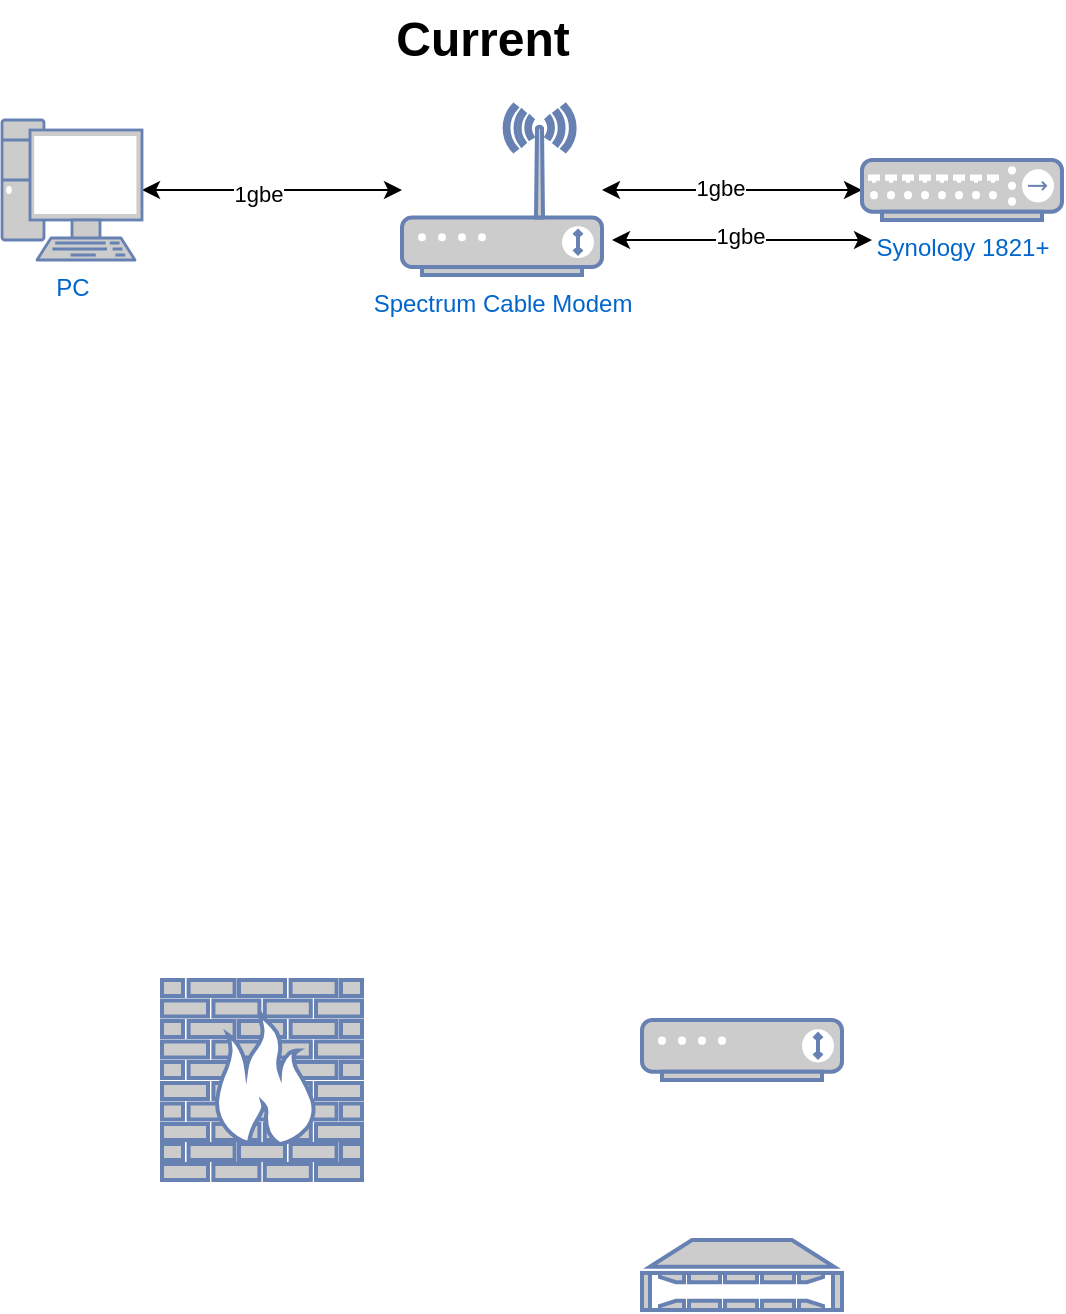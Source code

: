 <mxfile version="24.5.5" type="github">
  <diagram name="Page-1" id="WXMqCfQF9rJnC08O4d5a">
    <mxGraphModel dx="699" dy="1530" grid="1" gridSize="10" guides="1" tooltips="1" connect="1" arrows="1" fold="1" page="1" pageScale="1" pageWidth="850" pageHeight="1100" math="0" shadow="0">
      <root>
        <mxCell id="0" />
        <mxCell id="1" parent="0" />
        <mxCell id="G9D556FyMyx1McF1OM7r-12" style="edgeStyle=orthogonalEdgeStyle;rounded=0;orthogonalLoop=1;jettySize=auto;html=1;startArrow=classic;startFill=1;" edge="1" parent="1" source="G9D556FyMyx1McF1OM7r-2" target="G9D556FyMyx1McF1OM7r-7">
          <mxGeometry relative="1" as="geometry" />
        </mxCell>
        <mxCell id="G9D556FyMyx1McF1OM7r-15" value="1gbe" style="edgeLabel;html=1;align=center;verticalAlign=middle;resizable=0;points=[];" vertex="1" connectable="0" parent="G9D556FyMyx1McF1OM7r-12">
          <mxGeometry x="-0.108" y="-2" relative="1" as="geometry">
            <mxPoint as="offset" />
          </mxGeometry>
        </mxCell>
        <mxCell id="G9D556FyMyx1McF1OM7r-2" value="PC" style="fontColor=#0066CC;verticalAlign=top;verticalLabelPosition=bottom;labelPosition=center;align=center;html=1;outlineConnect=0;fillColor=#CCCCCC;strokeColor=#6881B3;gradientColor=none;gradientDirection=north;strokeWidth=2;shape=mxgraph.networks.pc;" vertex="1" parent="1">
          <mxGeometry x="40" y="90" width="70" height="70" as="geometry" />
        </mxCell>
        <mxCell id="G9D556FyMyx1McF1OM7r-3" value="" style="fontColor=#0066CC;verticalAlign=top;verticalLabelPosition=bottom;labelPosition=center;align=center;html=1;outlineConnect=0;fillColor=#CCCCCC;strokeColor=#6881B3;gradientColor=none;gradientDirection=north;strokeWidth=2;shape=mxgraph.networks.firewall;" vertex="1" parent="1">
          <mxGeometry x="120" y="520" width="100" height="100" as="geometry" />
        </mxCell>
        <mxCell id="G9D556FyMyx1McF1OM7r-11" style="edgeStyle=orthogonalEdgeStyle;rounded=0;orthogonalLoop=1;jettySize=auto;html=1;startArrow=classic;startFill=1;" edge="1" parent="1" source="G9D556FyMyx1McF1OM7r-4" target="G9D556FyMyx1McF1OM7r-7">
          <mxGeometry relative="1" as="geometry" />
        </mxCell>
        <mxCell id="G9D556FyMyx1McF1OM7r-16" value="1gbe" style="edgeLabel;html=1;align=center;verticalAlign=middle;resizable=0;points=[];" vertex="1" connectable="0" parent="G9D556FyMyx1McF1OM7r-11">
          <mxGeometry x="0.092" y="-1" relative="1" as="geometry">
            <mxPoint as="offset" />
          </mxGeometry>
        </mxCell>
        <mxCell id="G9D556FyMyx1McF1OM7r-4" value="Synology 1821+" style="fontColor=#0066CC;verticalAlign=top;verticalLabelPosition=bottom;labelPosition=center;align=center;html=1;outlineConnect=0;fillColor=#CCCCCC;strokeColor=#6881B3;gradientColor=none;gradientDirection=north;strokeWidth=2;shape=mxgraph.networks.hub;" vertex="1" parent="1">
          <mxGeometry x="470" y="110" width="100" height="30" as="geometry" />
        </mxCell>
        <mxCell id="G9D556FyMyx1McF1OM7r-5" value="" style="fontColor=#0066CC;verticalAlign=top;verticalLabelPosition=bottom;labelPosition=center;align=center;html=1;outlineConnect=0;fillColor=#CCCCCC;strokeColor=#6881B3;gradientColor=none;gradientDirection=north;strokeWidth=2;shape=mxgraph.networks.modem;" vertex="1" parent="1">
          <mxGeometry x="360" y="540" width="100" height="30" as="geometry" />
        </mxCell>
        <mxCell id="G9D556FyMyx1McF1OM7r-6" value="" style="fontColor=#0066CC;verticalAlign=top;verticalLabelPosition=bottom;labelPosition=center;align=center;html=1;outlineConnect=0;fillColor=#CCCCCC;strokeColor=#6881B3;gradientColor=none;gradientDirection=north;strokeWidth=2;shape=mxgraph.networks.nas_filer;" vertex="1" parent="1">
          <mxGeometry x="360" y="650" width="100" height="35" as="geometry" />
        </mxCell>
        <mxCell id="G9D556FyMyx1McF1OM7r-7" value="Spectrum Cable Modem" style="fontColor=#0066CC;verticalAlign=top;verticalLabelPosition=bottom;labelPosition=center;align=center;html=1;outlineConnect=0;fillColor=#CCCCCC;strokeColor=#6881B3;gradientColor=none;gradientDirection=north;strokeWidth=2;shape=mxgraph.networks.wireless_modem;" vertex="1" parent="1">
          <mxGeometry x="240" y="82.5" width="100" height="85" as="geometry" />
        </mxCell>
        <mxCell id="G9D556FyMyx1McF1OM7r-8" value="Current" style="text;strokeColor=none;fillColor=none;html=1;fontSize=24;fontStyle=1;verticalAlign=middle;align=center;" vertex="1" parent="1">
          <mxGeometry x="230" y="30" width="100" height="40" as="geometry" />
        </mxCell>
        <mxCell id="G9D556FyMyx1McF1OM7r-14" style="edgeStyle=orthogonalEdgeStyle;rounded=0;orthogonalLoop=1;jettySize=auto;html=1;startArrow=classic;startFill=1;" edge="1" parent="1">
          <mxGeometry relative="1" as="geometry">
            <mxPoint x="475" y="150" as="sourcePoint" />
            <mxPoint x="345" y="150" as="targetPoint" />
          </mxGeometry>
        </mxCell>
        <mxCell id="G9D556FyMyx1McF1OM7r-17" value="1gbe" style="edgeLabel;html=1;align=center;verticalAlign=middle;resizable=0;points=[];" vertex="1" connectable="0" parent="G9D556FyMyx1McF1OM7r-14">
          <mxGeometry x="0.015" y="-2" relative="1" as="geometry">
            <mxPoint as="offset" />
          </mxGeometry>
        </mxCell>
      </root>
    </mxGraphModel>
  </diagram>
</mxfile>
